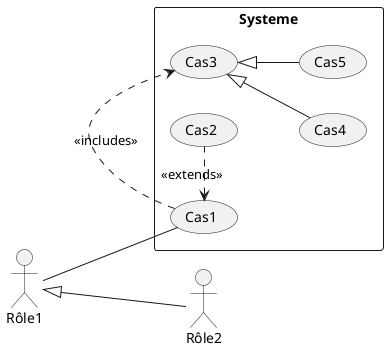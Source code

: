 @startuml
'https://plantuml.com/use-case-diagram

left to right direction
actor Rôle1 as R1
actor Rôle2 as R2

R1 <|-- R2
rectangle Systeme{
    left to right direction
    usecase "Cas1" as Cas1
    usecase "Cas2" as Cas2
    usecase "Cas3" as Cas3

    usecase "Cas4" as Cas4
    usecase "Cas5" as Cas5

    Cas3 <|-- Cas4
    Cas3 <|-- Cas5
}

R1 -- Cas1
(Cas1) .> (Cas3) : <<includes>>
(Cas1) <. (Cas2) : <<extends>>

@enduml